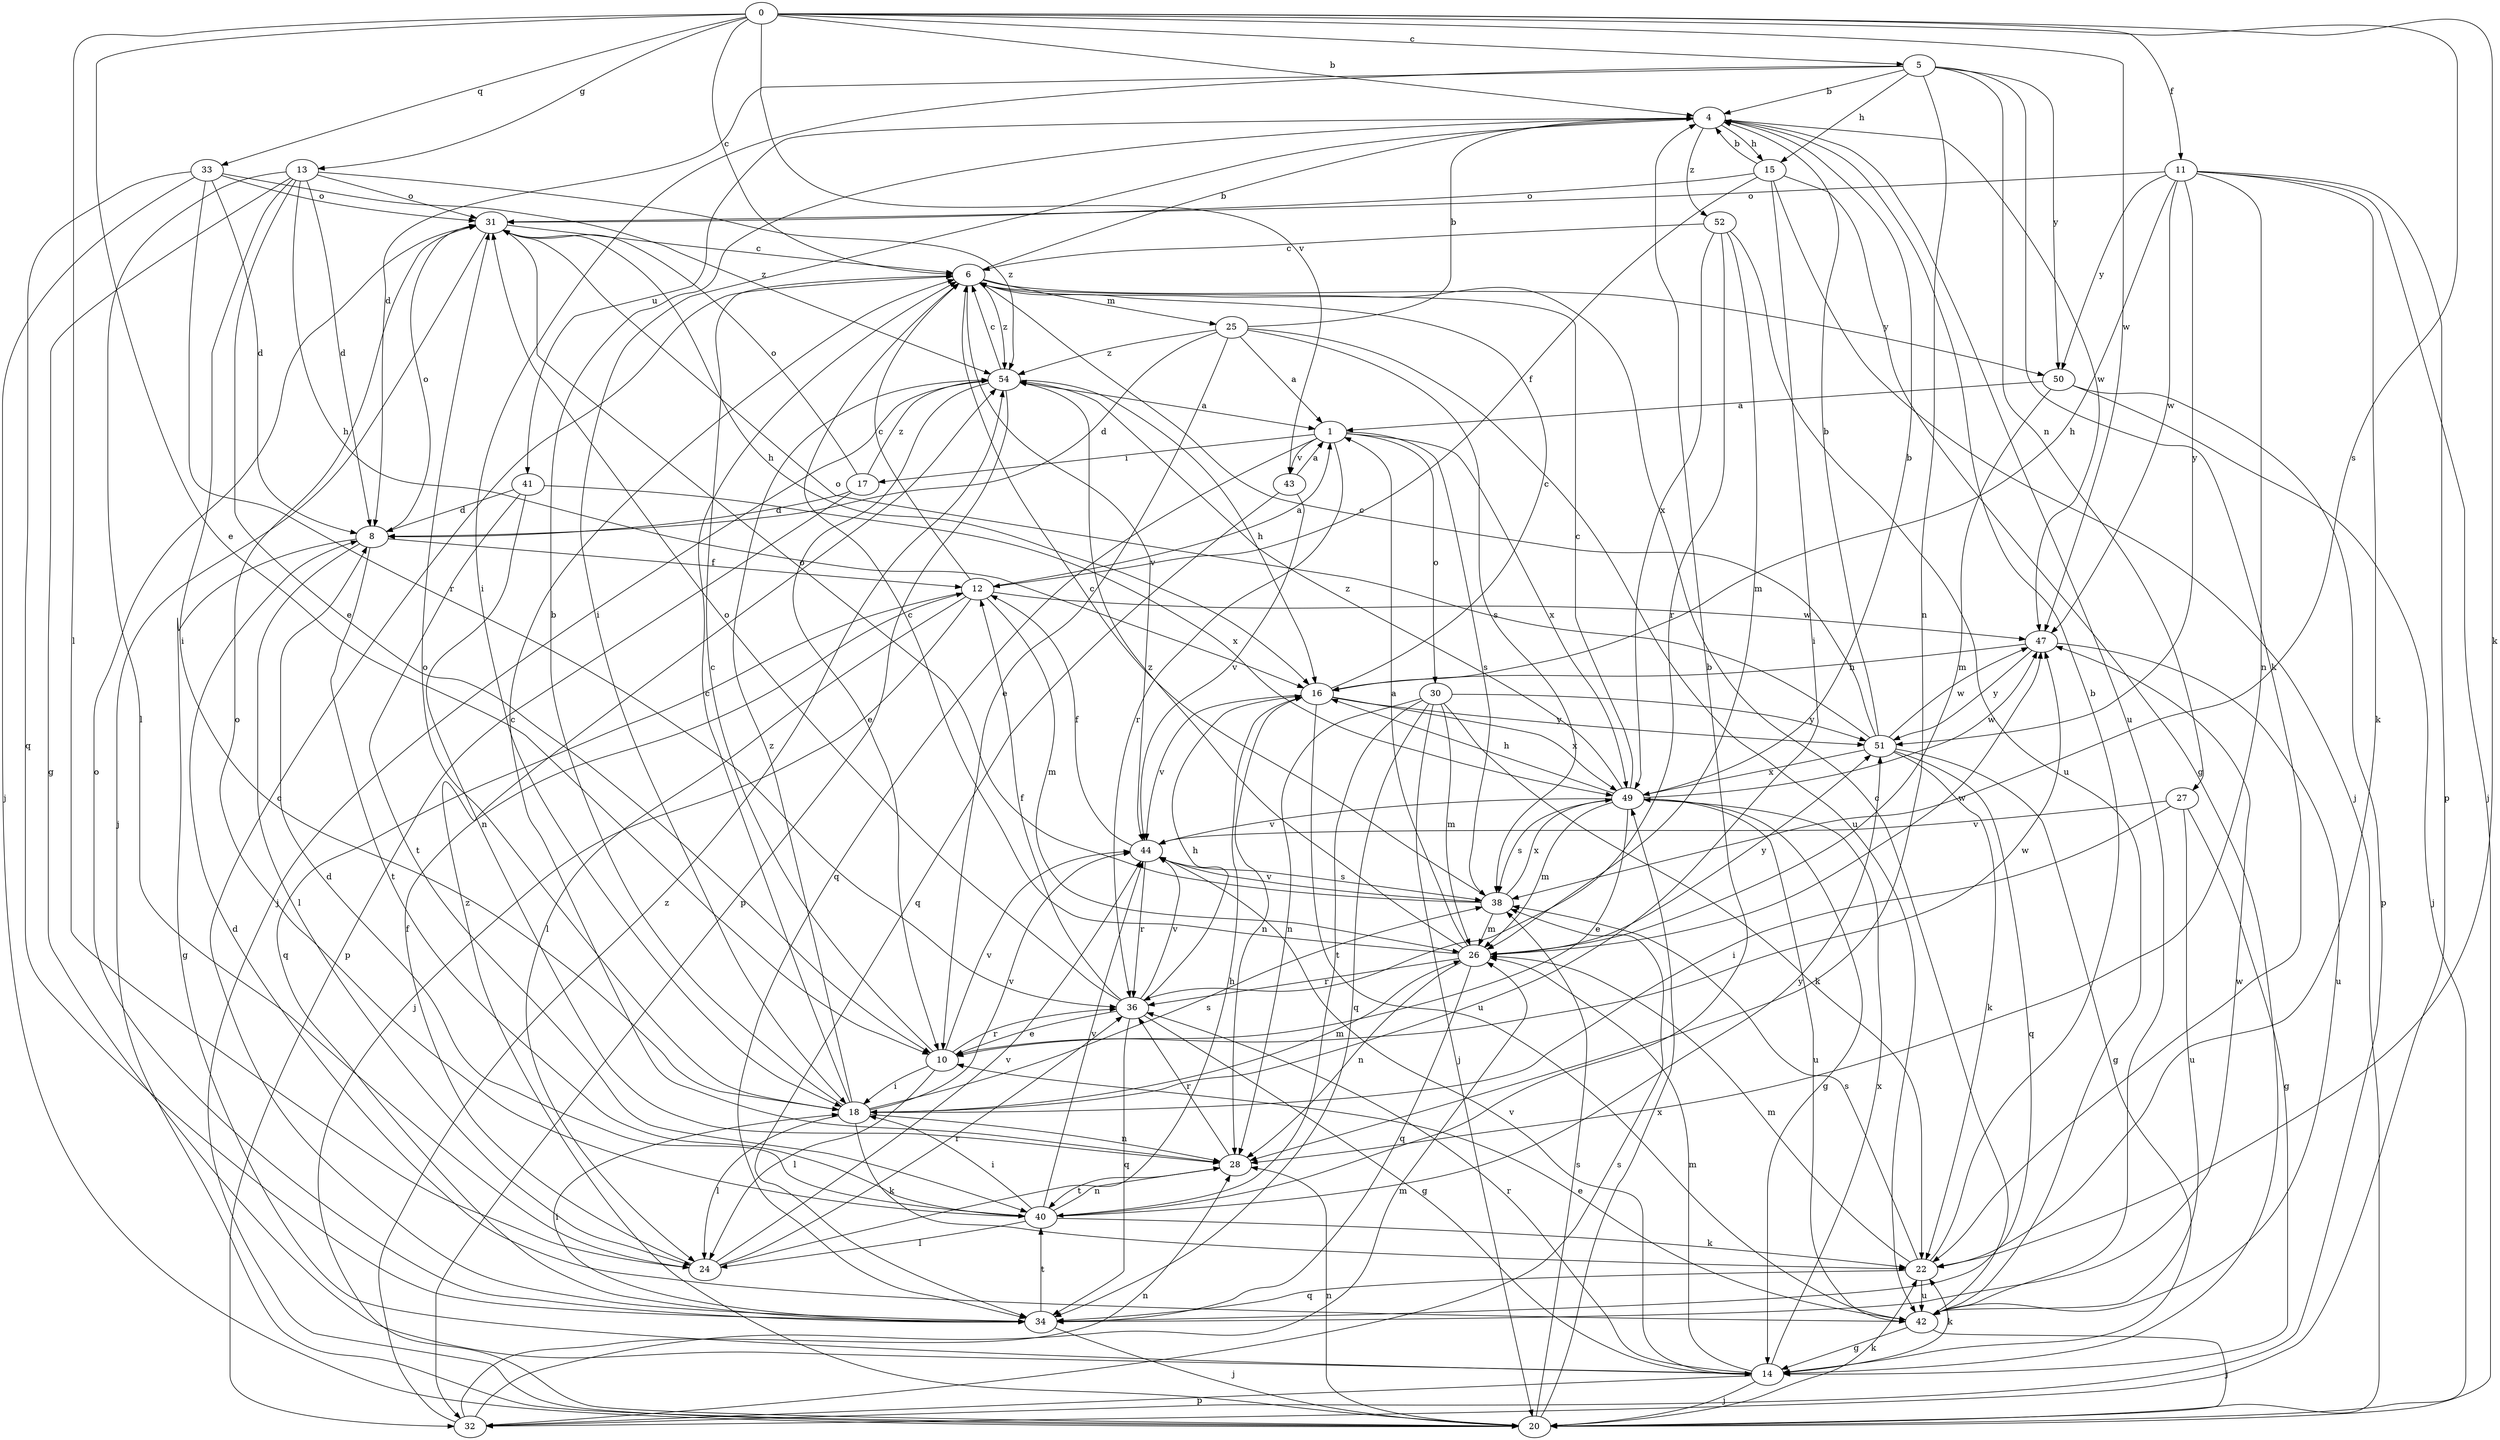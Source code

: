 strict digraph  {
0;
1;
4;
5;
6;
8;
10;
11;
12;
13;
14;
15;
16;
17;
18;
20;
22;
24;
25;
26;
27;
28;
30;
31;
32;
33;
34;
36;
38;
40;
41;
42;
43;
44;
47;
49;
50;
51;
52;
54;
0 -> 4  [label=b];
0 -> 5  [label=c];
0 -> 6  [label=c];
0 -> 10  [label=e];
0 -> 11  [label=f];
0 -> 13  [label=g];
0 -> 22  [label=k];
0 -> 24  [label=l];
0 -> 33  [label=q];
0 -> 38  [label=s];
0 -> 43  [label=v];
0 -> 47  [label=w];
1 -> 17  [label=i];
1 -> 30  [label=o];
1 -> 34  [label=q];
1 -> 36  [label=r];
1 -> 38  [label=s];
1 -> 43  [label=v];
1 -> 49  [label=x];
4 -> 15  [label=h];
4 -> 18  [label=i];
4 -> 41  [label=u];
4 -> 42  [label=u];
4 -> 47  [label=w];
4 -> 52  [label=z];
5 -> 4  [label=b];
5 -> 8  [label=d];
5 -> 15  [label=h];
5 -> 18  [label=i];
5 -> 22  [label=k];
5 -> 27  [label=n];
5 -> 28  [label=n];
5 -> 50  [label=y];
6 -> 4  [label=b];
6 -> 25  [label=m];
6 -> 44  [label=v];
6 -> 50  [label=y];
6 -> 54  [label=z];
8 -> 12  [label=f];
8 -> 14  [label=g];
8 -> 24  [label=l];
8 -> 31  [label=o];
8 -> 40  [label=t];
10 -> 6  [label=c];
10 -> 18  [label=i];
10 -> 24  [label=l];
10 -> 36  [label=r];
10 -> 44  [label=v];
10 -> 47  [label=w];
11 -> 16  [label=h];
11 -> 20  [label=j];
11 -> 22  [label=k];
11 -> 28  [label=n];
11 -> 31  [label=o];
11 -> 32  [label=p];
11 -> 47  [label=w];
11 -> 50  [label=y];
11 -> 51  [label=y];
12 -> 1  [label=a];
12 -> 6  [label=c];
12 -> 20  [label=j];
12 -> 24  [label=l];
12 -> 26  [label=m];
12 -> 34  [label=q];
12 -> 47  [label=w];
13 -> 8  [label=d];
13 -> 10  [label=e];
13 -> 14  [label=g];
13 -> 16  [label=h];
13 -> 18  [label=i];
13 -> 24  [label=l];
13 -> 31  [label=o];
13 -> 54  [label=z];
14 -> 20  [label=j];
14 -> 22  [label=k];
14 -> 26  [label=m];
14 -> 32  [label=p];
14 -> 36  [label=r];
14 -> 44  [label=v];
14 -> 49  [label=x];
15 -> 4  [label=b];
15 -> 12  [label=f];
15 -> 14  [label=g];
15 -> 18  [label=i];
15 -> 20  [label=j];
15 -> 31  [label=o];
16 -> 6  [label=c];
16 -> 28  [label=n];
16 -> 42  [label=u];
16 -> 44  [label=v];
16 -> 49  [label=x];
16 -> 51  [label=y];
17 -> 8  [label=d];
17 -> 31  [label=o];
17 -> 32  [label=p];
17 -> 54  [label=z];
18 -> 4  [label=b];
18 -> 6  [label=c];
18 -> 22  [label=k];
18 -> 24  [label=l];
18 -> 26  [label=m];
18 -> 28  [label=n];
18 -> 31  [label=o];
18 -> 38  [label=s];
18 -> 44  [label=v];
18 -> 54  [label=z];
20 -> 22  [label=k];
20 -> 28  [label=n];
20 -> 38  [label=s];
20 -> 49  [label=x];
20 -> 54  [label=z];
22 -> 4  [label=b];
22 -> 26  [label=m];
22 -> 34  [label=q];
22 -> 38  [label=s];
22 -> 42  [label=u];
24 -> 12  [label=f];
24 -> 16  [label=h];
24 -> 36  [label=r];
24 -> 44  [label=v];
25 -> 1  [label=a];
25 -> 4  [label=b];
25 -> 8  [label=d];
25 -> 10  [label=e];
25 -> 38  [label=s];
25 -> 42  [label=u];
25 -> 54  [label=z];
26 -> 1  [label=a];
26 -> 6  [label=c];
26 -> 28  [label=n];
26 -> 34  [label=q];
26 -> 36  [label=r];
26 -> 47  [label=w];
26 -> 51  [label=y];
26 -> 54  [label=z];
27 -> 14  [label=g];
27 -> 18  [label=i];
27 -> 42  [label=u];
27 -> 44  [label=v];
28 -> 6  [label=c];
28 -> 36  [label=r];
28 -> 40  [label=t];
30 -> 20  [label=j];
30 -> 22  [label=k];
30 -> 26  [label=m];
30 -> 28  [label=n];
30 -> 34  [label=q];
30 -> 40  [label=t];
30 -> 51  [label=y];
31 -> 6  [label=c];
31 -> 16  [label=h];
31 -> 20  [label=j];
32 -> 26  [label=m];
32 -> 28  [label=n];
32 -> 38  [label=s];
32 -> 54  [label=z];
33 -> 8  [label=d];
33 -> 20  [label=j];
33 -> 31  [label=o];
33 -> 34  [label=q];
33 -> 36  [label=r];
33 -> 54  [label=z];
34 -> 6  [label=c];
34 -> 18  [label=i];
34 -> 20  [label=j];
34 -> 31  [label=o];
34 -> 40  [label=t];
34 -> 47  [label=w];
36 -> 10  [label=e];
36 -> 12  [label=f];
36 -> 14  [label=g];
36 -> 16  [label=h];
36 -> 31  [label=o];
36 -> 34  [label=q];
36 -> 44  [label=v];
38 -> 6  [label=c];
38 -> 26  [label=m];
38 -> 31  [label=o];
38 -> 44  [label=v];
38 -> 49  [label=x];
40 -> 4  [label=b];
40 -> 8  [label=d];
40 -> 18  [label=i];
40 -> 22  [label=k];
40 -> 24  [label=l];
40 -> 28  [label=n];
40 -> 31  [label=o];
40 -> 44  [label=v];
40 -> 51  [label=y];
41 -> 8  [label=d];
41 -> 28  [label=n];
41 -> 40  [label=t];
41 -> 49  [label=x];
42 -> 6  [label=c];
42 -> 8  [label=d];
42 -> 10  [label=e];
42 -> 14  [label=g];
42 -> 20  [label=j];
43 -> 1  [label=a];
43 -> 34  [label=q];
43 -> 44  [label=v];
44 -> 12  [label=f];
44 -> 36  [label=r];
44 -> 38  [label=s];
47 -> 16  [label=h];
47 -> 42  [label=u];
47 -> 51  [label=y];
49 -> 4  [label=b];
49 -> 6  [label=c];
49 -> 10  [label=e];
49 -> 14  [label=g];
49 -> 16  [label=h];
49 -> 26  [label=m];
49 -> 38  [label=s];
49 -> 42  [label=u];
49 -> 44  [label=v];
49 -> 47  [label=w];
49 -> 54  [label=z];
50 -> 1  [label=a];
50 -> 20  [label=j];
50 -> 26  [label=m];
50 -> 32  [label=p];
51 -> 4  [label=b];
51 -> 6  [label=c];
51 -> 14  [label=g];
51 -> 22  [label=k];
51 -> 31  [label=o];
51 -> 34  [label=q];
51 -> 47  [label=w];
51 -> 49  [label=x];
52 -> 6  [label=c];
52 -> 26  [label=m];
52 -> 36  [label=r];
52 -> 42  [label=u];
52 -> 49  [label=x];
54 -> 1  [label=a];
54 -> 6  [label=c];
54 -> 10  [label=e];
54 -> 16  [label=h];
54 -> 20  [label=j];
54 -> 32  [label=p];
}

